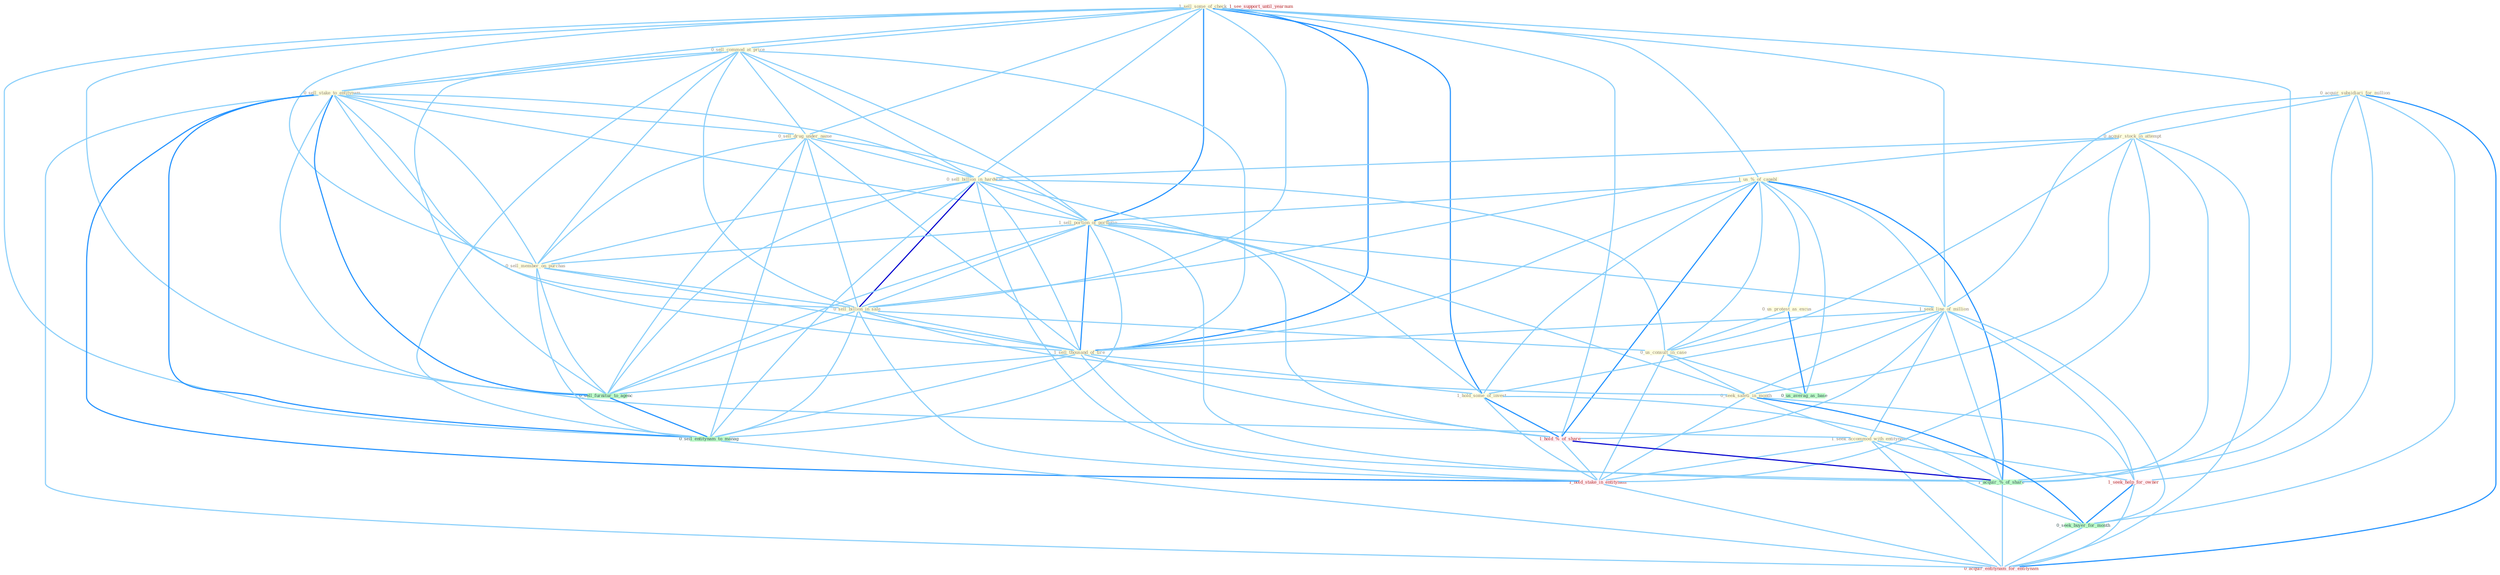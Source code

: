 Graph G{ 
    node
    [shape=polygon,style=filled,width=.5,height=.06,color="#BDFCC9",fixedsize=true,fontsize=4,
    fontcolor="#2f4f4f"];
    {node
    [color="#ffffe0", fontcolor="#8b7d6b"] "1_sell_some_of_check " "0_sell_commod_at_price " "0_acquir_subsidiari_for_million " "0_sell_stake_to_entitynam " "0_sell_drug_under_name " "0_acquir_stock_in_attempt " "0_sell_billion_in_hardwar " "1_us_%_of_capabl " "1_sell_portion_of_portfolio " "1_seek_line_of_million " "0_sell_member_on_purchas " "0_us_protest_as_excus " "0_sell_billion_in_sale " "1_sell_thousand_of_tire " "1_hold_some_of_invest " "0_us_consult_in_case " "0_seek_safeti_in_month " "1_seek_accommod_with_entitynam "}
{node [color="#fff0f5", fontcolor="#b22222"] "1_hold_%_of_share " "1_hold_stake_in_entitynam " "1_seek_help_for_owner " "1_see_support_until_yearnum " "0_acquir_entitynam_for_entitynam "}
edge [color="#B0E2FF"];

	"1_sell_some_of_check " -- "0_sell_commod_at_price " [w="1", color="#87cefa" ];
	"1_sell_some_of_check " -- "0_sell_stake_to_entitynam " [w="1", color="#87cefa" ];
	"1_sell_some_of_check " -- "0_sell_drug_under_name " [w="1", color="#87cefa" ];
	"1_sell_some_of_check " -- "0_sell_billion_in_hardwar " [w="1", color="#87cefa" ];
	"1_sell_some_of_check " -- "1_us_%_of_capabl " [w="1", color="#87cefa" ];
	"1_sell_some_of_check " -- "1_sell_portion_of_portfolio " [w="2", color="#1e90ff" , len=0.8];
	"1_sell_some_of_check " -- "1_seek_line_of_million " [w="1", color="#87cefa" ];
	"1_sell_some_of_check " -- "0_sell_member_on_purchas " [w="1", color="#87cefa" ];
	"1_sell_some_of_check " -- "0_sell_billion_in_sale " [w="1", color="#87cefa" ];
	"1_sell_some_of_check " -- "1_sell_thousand_of_tire " [w="2", color="#1e90ff" , len=0.8];
	"1_sell_some_of_check " -- "1_hold_some_of_invest " [w="2", color="#1e90ff" , len=0.8];
	"1_sell_some_of_check " -- "1_hold_%_of_share " [w="1", color="#87cefa" ];
	"1_sell_some_of_check " -- "1_acquir_%_of_share " [w="1", color="#87cefa" ];
	"1_sell_some_of_check " -- "0_sell_furnitur_to_agenc " [w="1", color="#87cefa" ];
	"1_sell_some_of_check " -- "0_sell_entitynam_to_manag " [w="1", color="#87cefa" ];
	"0_sell_commod_at_price " -- "0_sell_stake_to_entitynam " [w="1", color="#87cefa" ];
	"0_sell_commod_at_price " -- "0_sell_drug_under_name " [w="1", color="#87cefa" ];
	"0_sell_commod_at_price " -- "0_sell_billion_in_hardwar " [w="1", color="#87cefa" ];
	"0_sell_commod_at_price " -- "1_sell_portion_of_portfolio " [w="1", color="#87cefa" ];
	"0_sell_commod_at_price " -- "0_sell_member_on_purchas " [w="1", color="#87cefa" ];
	"0_sell_commod_at_price " -- "0_sell_billion_in_sale " [w="1", color="#87cefa" ];
	"0_sell_commod_at_price " -- "1_sell_thousand_of_tire " [w="1", color="#87cefa" ];
	"0_sell_commod_at_price " -- "0_sell_furnitur_to_agenc " [w="1", color="#87cefa" ];
	"0_sell_commod_at_price " -- "0_sell_entitynam_to_manag " [w="1", color="#87cefa" ];
	"0_acquir_subsidiari_for_million " -- "0_acquir_stock_in_attempt " [w="1", color="#87cefa" ];
	"0_acquir_subsidiari_for_million " -- "1_seek_line_of_million " [w="1", color="#87cefa" ];
	"0_acquir_subsidiari_for_million " -- "1_seek_help_for_owner " [w="1", color="#87cefa" ];
	"0_acquir_subsidiari_for_million " -- "0_seek_buyer_for_month " [w="1", color="#87cefa" ];
	"0_acquir_subsidiari_for_million " -- "1_acquir_%_of_share " [w="1", color="#87cefa" ];
	"0_acquir_subsidiari_for_million " -- "0_acquir_entitynam_for_entitynam " [w="2", color="#1e90ff" , len=0.8];
	"0_sell_stake_to_entitynam " -- "0_sell_drug_under_name " [w="1", color="#87cefa" ];
	"0_sell_stake_to_entitynam " -- "0_sell_billion_in_hardwar " [w="1", color="#87cefa" ];
	"0_sell_stake_to_entitynam " -- "1_sell_portion_of_portfolio " [w="1", color="#87cefa" ];
	"0_sell_stake_to_entitynam " -- "0_sell_member_on_purchas " [w="1", color="#87cefa" ];
	"0_sell_stake_to_entitynam " -- "0_sell_billion_in_sale " [w="1", color="#87cefa" ];
	"0_sell_stake_to_entitynam " -- "1_sell_thousand_of_tire " [w="1", color="#87cefa" ];
	"0_sell_stake_to_entitynam " -- "1_seek_accommod_with_entitynam " [w="1", color="#87cefa" ];
	"0_sell_stake_to_entitynam " -- "1_hold_stake_in_entitynam " [w="2", color="#1e90ff" , len=0.8];
	"0_sell_stake_to_entitynam " -- "0_sell_furnitur_to_agenc " [w="2", color="#1e90ff" , len=0.8];
	"0_sell_stake_to_entitynam " -- "0_sell_entitynam_to_manag " [w="2", color="#1e90ff" , len=0.8];
	"0_sell_stake_to_entitynam " -- "0_acquir_entitynam_for_entitynam " [w="1", color="#87cefa" ];
	"0_sell_drug_under_name " -- "0_sell_billion_in_hardwar " [w="1", color="#87cefa" ];
	"0_sell_drug_under_name " -- "1_sell_portion_of_portfolio " [w="1", color="#87cefa" ];
	"0_sell_drug_under_name " -- "0_sell_member_on_purchas " [w="1", color="#87cefa" ];
	"0_sell_drug_under_name " -- "0_sell_billion_in_sale " [w="1", color="#87cefa" ];
	"0_sell_drug_under_name " -- "1_sell_thousand_of_tire " [w="1", color="#87cefa" ];
	"0_sell_drug_under_name " -- "0_sell_furnitur_to_agenc " [w="1", color="#87cefa" ];
	"0_sell_drug_under_name " -- "0_sell_entitynam_to_manag " [w="1", color="#87cefa" ];
	"0_acquir_stock_in_attempt " -- "0_sell_billion_in_hardwar " [w="1", color="#87cefa" ];
	"0_acquir_stock_in_attempt " -- "0_sell_billion_in_sale " [w="1", color="#87cefa" ];
	"0_acquir_stock_in_attempt " -- "0_us_consult_in_case " [w="1", color="#87cefa" ];
	"0_acquir_stock_in_attempt " -- "0_seek_safeti_in_month " [w="1", color="#87cefa" ];
	"0_acquir_stock_in_attempt " -- "1_hold_stake_in_entitynam " [w="1", color="#87cefa" ];
	"0_acquir_stock_in_attempt " -- "1_acquir_%_of_share " [w="1", color="#87cefa" ];
	"0_acquir_stock_in_attempt " -- "0_acquir_entitynam_for_entitynam " [w="1", color="#87cefa" ];
	"0_sell_billion_in_hardwar " -- "1_sell_portion_of_portfolio " [w="1", color="#87cefa" ];
	"0_sell_billion_in_hardwar " -- "0_sell_member_on_purchas " [w="1", color="#87cefa" ];
	"0_sell_billion_in_hardwar " -- "0_sell_billion_in_sale " [w="3", color="#0000cd" , len=0.6];
	"0_sell_billion_in_hardwar " -- "1_sell_thousand_of_tire " [w="1", color="#87cefa" ];
	"0_sell_billion_in_hardwar " -- "0_us_consult_in_case " [w="1", color="#87cefa" ];
	"0_sell_billion_in_hardwar " -- "0_seek_safeti_in_month " [w="1", color="#87cefa" ];
	"0_sell_billion_in_hardwar " -- "1_hold_stake_in_entitynam " [w="1", color="#87cefa" ];
	"0_sell_billion_in_hardwar " -- "0_sell_furnitur_to_agenc " [w="1", color="#87cefa" ];
	"0_sell_billion_in_hardwar " -- "0_sell_entitynam_to_manag " [w="1", color="#87cefa" ];
	"1_us_%_of_capabl " -- "1_sell_portion_of_portfolio " [w="1", color="#87cefa" ];
	"1_us_%_of_capabl " -- "1_seek_line_of_million " [w="1", color="#87cefa" ];
	"1_us_%_of_capabl " -- "0_us_protest_as_excus " [w="1", color="#87cefa" ];
	"1_us_%_of_capabl " -- "1_sell_thousand_of_tire " [w="1", color="#87cefa" ];
	"1_us_%_of_capabl " -- "1_hold_some_of_invest " [w="1", color="#87cefa" ];
	"1_us_%_of_capabl " -- "0_us_consult_in_case " [w="1", color="#87cefa" ];
	"1_us_%_of_capabl " -- "1_hold_%_of_share " [w="2", color="#1e90ff" , len=0.8];
	"1_us_%_of_capabl " -- "1_acquir_%_of_share " [w="2", color="#1e90ff" , len=0.8];
	"1_us_%_of_capabl " -- "0_us_averag_as_base " [w="1", color="#87cefa" ];
	"1_sell_portion_of_portfolio " -- "1_seek_line_of_million " [w="1", color="#87cefa" ];
	"1_sell_portion_of_portfolio " -- "0_sell_member_on_purchas " [w="1", color="#87cefa" ];
	"1_sell_portion_of_portfolio " -- "0_sell_billion_in_sale " [w="1", color="#87cefa" ];
	"1_sell_portion_of_portfolio " -- "1_sell_thousand_of_tire " [w="2", color="#1e90ff" , len=0.8];
	"1_sell_portion_of_portfolio " -- "1_hold_some_of_invest " [w="1", color="#87cefa" ];
	"1_sell_portion_of_portfolio " -- "1_hold_%_of_share " [w="1", color="#87cefa" ];
	"1_sell_portion_of_portfolio " -- "1_acquir_%_of_share " [w="1", color="#87cefa" ];
	"1_sell_portion_of_portfolio " -- "0_sell_furnitur_to_agenc " [w="1", color="#87cefa" ];
	"1_sell_portion_of_portfolio " -- "0_sell_entitynam_to_manag " [w="1", color="#87cefa" ];
	"1_seek_line_of_million " -- "1_sell_thousand_of_tire " [w="1", color="#87cefa" ];
	"1_seek_line_of_million " -- "1_hold_some_of_invest " [w="1", color="#87cefa" ];
	"1_seek_line_of_million " -- "0_seek_safeti_in_month " [w="1", color="#87cefa" ];
	"1_seek_line_of_million " -- "1_seek_accommod_with_entitynam " [w="1", color="#87cefa" ];
	"1_seek_line_of_million " -- "1_hold_%_of_share " [w="1", color="#87cefa" ];
	"1_seek_line_of_million " -- "1_seek_help_for_owner " [w="1", color="#87cefa" ];
	"1_seek_line_of_million " -- "0_seek_buyer_for_month " [w="1", color="#87cefa" ];
	"1_seek_line_of_million " -- "1_acquir_%_of_share " [w="1", color="#87cefa" ];
	"0_sell_member_on_purchas " -- "0_sell_billion_in_sale " [w="1", color="#87cefa" ];
	"0_sell_member_on_purchas " -- "1_sell_thousand_of_tire " [w="1", color="#87cefa" ];
	"0_sell_member_on_purchas " -- "0_sell_furnitur_to_agenc " [w="1", color="#87cefa" ];
	"0_sell_member_on_purchas " -- "0_sell_entitynam_to_manag " [w="1", color="#87cefa" ];
	"0_us_protest_as_excus " -- "0_us_consult_in_case " [w="1", color="#87cefa" ];
	"0_us_protest_as_excus " -- "0_us_averag_as_base " [w="2", color="#1e90ff" , len=0.8];
	"0_sell_billion_in_sale " -- "1_sell_thousand_of_tire " [w="1", color="#87cefa" ];
	"0_sell_billion_in_sale " -- "0_us_consult_in_case " [w="1", color="#87cefa" ];
	"0_sell_billion_in_sale " -- "0_seek_safeti_in_month " [w="1", color="#87cefa" ];
	"0_sell_billion_in_sale " -- "1_hold_stake_in_entitynam " [w="1", color="#87cefa" ];
	"0_sell_billion_in_sale " -- "0_sell_furnitur_to_agenc " [w="1", color="#87cefa" ];
	"0_sell_billion_in_sale " -- "0_sell_entitynam_to_manag " [w="1", color="#87cefa" ];
	"1_sell_thousand_of_tire " -- "1_hold_some_of_invest " [w="1", color="#87cefa" ];
	"1_sell_thousand_of_tire " -- "1_hold_%_of_share " [w="1", color="#87cefa" ];
	"1_sell_thousand_of_tire " -- "1_acquir_%_of_share " [w="1", color="#87cefa" ];
	"1_sell_thousand_of_tire " -- "0_sell_furnitur_to_agenc " [w="1", color="#87cefa" ];
	"1_sell_thousand_of_tire " -- "0_sell_entitynam_to_manag " [w="1", color="#87cefa" ];
	"1_hold_some_of_invest " -- "1_hold_%_of_share " [w="2", color="#1e90ff" , len=0.8];
	"1_hold_some_of_invest " -- "1_hold_stake_in_entitynam " [w="1", color="#87cefa" ];
	"1_hold_some_of_invest " -- "1_acquir_%_of_share " [w="1", color="#87cefa" ];
	"0_us_consult_in_case " -- "0_seek_safeti_in_month " [w="1", color="#87cefa" ];
	"0_us_consult_in_case " -- "1_hold_stake_in_entitynam " [w="1", color="#87cefa" ];
	"0_us_consult_in_case " -- "0_us_averag_as_base " [w="1", color="#87cefa" ];
	"0_seek_safeti_in_month " -- "1_seek_accommod_with_entitynam " [w="1", color="#87cefa" ];
	"0_seek_safeti_in_month " -- "1_hold_stake_in_entitynam " [w="1", color="#87cefa" ];
	"0_seek_safeti_in_month " -- "1_seek_help_for_owner " [w="1", color="#87cefa" ];
	"0_seek_safeti_in_month " -- "0_seek_buyer_for_month " [w="2", color="#1e90ff" , len=0.8];
	"1_seek_accommod_with_entitynam " -- "1_hold_stake_in_entitynam " [w="1", color="#87cefa" ];
	"1_seek_accommod_with_entitynam " -- "1_seek_help_for_owner " [w="1", color="#87cefa" ];
	"1_seek_accommod_with_entitynam " -- "0_seek_buyer_for_month " [w="1", color="#87cefa" ];
	"1_seek_accommod_with_entitynam " -- "0_acquir_entitynam_for_entitynam " [w="1", color="#87cefa" ];
	"1_hold_%_of_share " -- "1_hold_stake_in_entitynam " [w="1", color="#87cefa" ];
	"1_hold_%_of_share " -- "1_acquir_%_of_share " [w="3", color="#0000cd" , len=0.6];
	"1_hold_stake_in_entitynam " -- "0_acquir_entitynam_for_entitynam " [w="1", color="#87cefa" ];
	"1_seek_help_for_owner " -- "0_seek_buyer_for_month " [w="2", color="#1e90ff" , len=0.8];
	"1_seek_help_for_owner " -- "0_acquir_entitynam_for_entitynam " [w="1", color="#87cefa" ];
	"0_seek_buyer_for_month " -- "0_acquir_entitynam_for_entitynam " [w="1", color="#87cefa" ];
	"1_acquir_%_of_share " -- "0_acquir_entitynam_for_entitynam " [w="1", color="#87cefa" ];
	"0_sell_furnitur_to_agenc " -- "0_sell_entitynam_to_manag " [w="2", color="#1e90ff" , len=0.8];
	"0_sell_entitynam_to_manag " -- "0_acquir_entitynam_for_entitynam " [w="1", color="#87cefa" ];
}